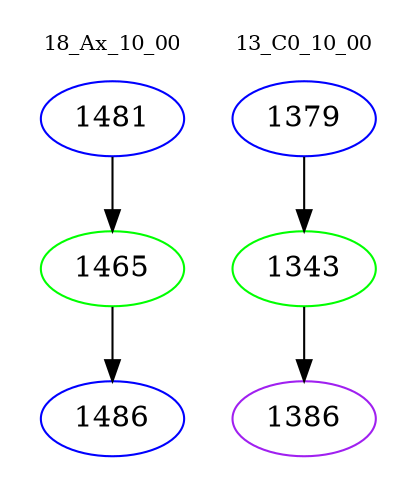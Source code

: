 digraph{
subgraph cluster_0 {
color = white
label = "18_Ax_10_00";
fontsize=10;
T0_1481 [label="1481", color="blue"]
T0_1481 -> T0_1465 [color="black"]
T0_1465 [label="1465", color="green"]
T0_1465 -> T0_1486 [color="black"]
T0_1486 [label="1486", color="blue"]
}
subgraph cluster_1 {
color = white
label = "13_C0_10_00";
fontsize=10;
T1_1379 [label="1379", color="blue"]
T1_1379 -> T1_1343 [color="black"]
T1_1343 [label="1343", color="green"]
T1_1343 -> T1_1386 [color="black"]
T1_1386 [label="1386", color="purple"]
}
}
